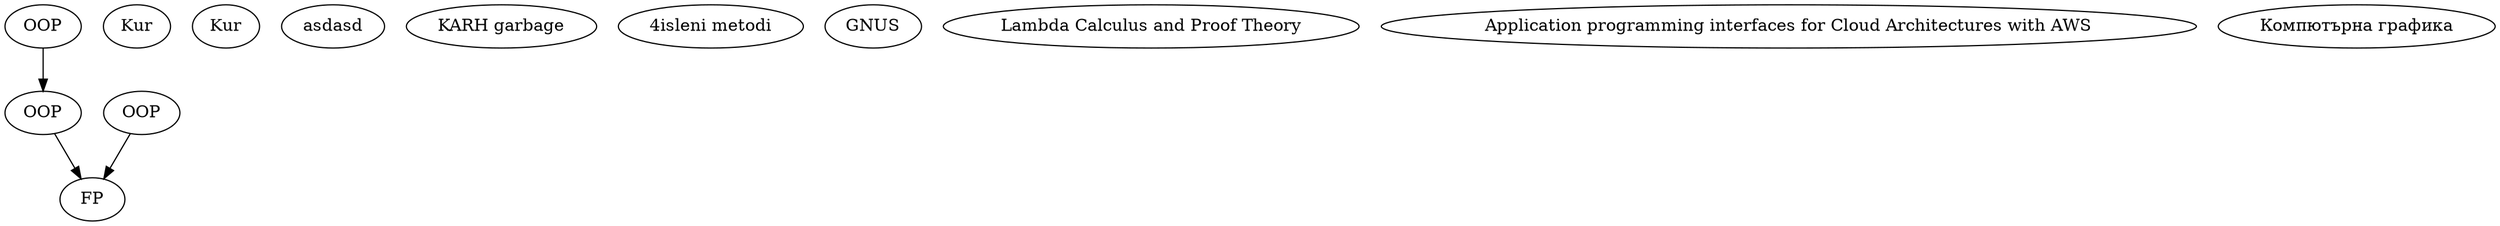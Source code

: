 digraph {
11 [label="FP"]
12 [label="OOP"]
13 [label="OOP"]
14 [label="OOP"]
15 [label="Kur"]
16 [label="Kur"]
17 [label="asdasd"]
18 [label="KARH garbage"]
19 [label="4isleni metodi"]
20 [label="GNUS"]
21 [label="Lambda Calculus and Proof Theory"]
22 [label="Application programming interfaces for Cloud Architectures with AWS"]
23 [label="Компютърна графика"]
12 -> 11
13 -> 11
14 -> 12
}